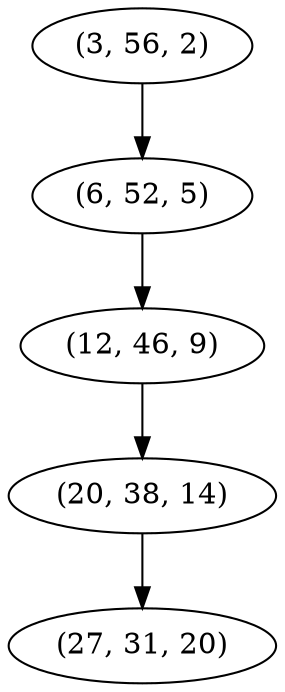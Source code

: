 digraph tree {
    "(3, 56, 2)";
    "(6, 52, 5)";
    "(12, 46, 9)";
    "(20, 38, 14)";
    "(27, 31, 20)";
    "(3, 56, 2)" -> "(6, 52, 5)";
    "(6, 52, 5)" -> "(12, 46, 9)";
    "(12, 46, 9)" -> "(20, 38, 14)";
    "(20, 38, 14)" -> "(27, 31, 20)";
}
